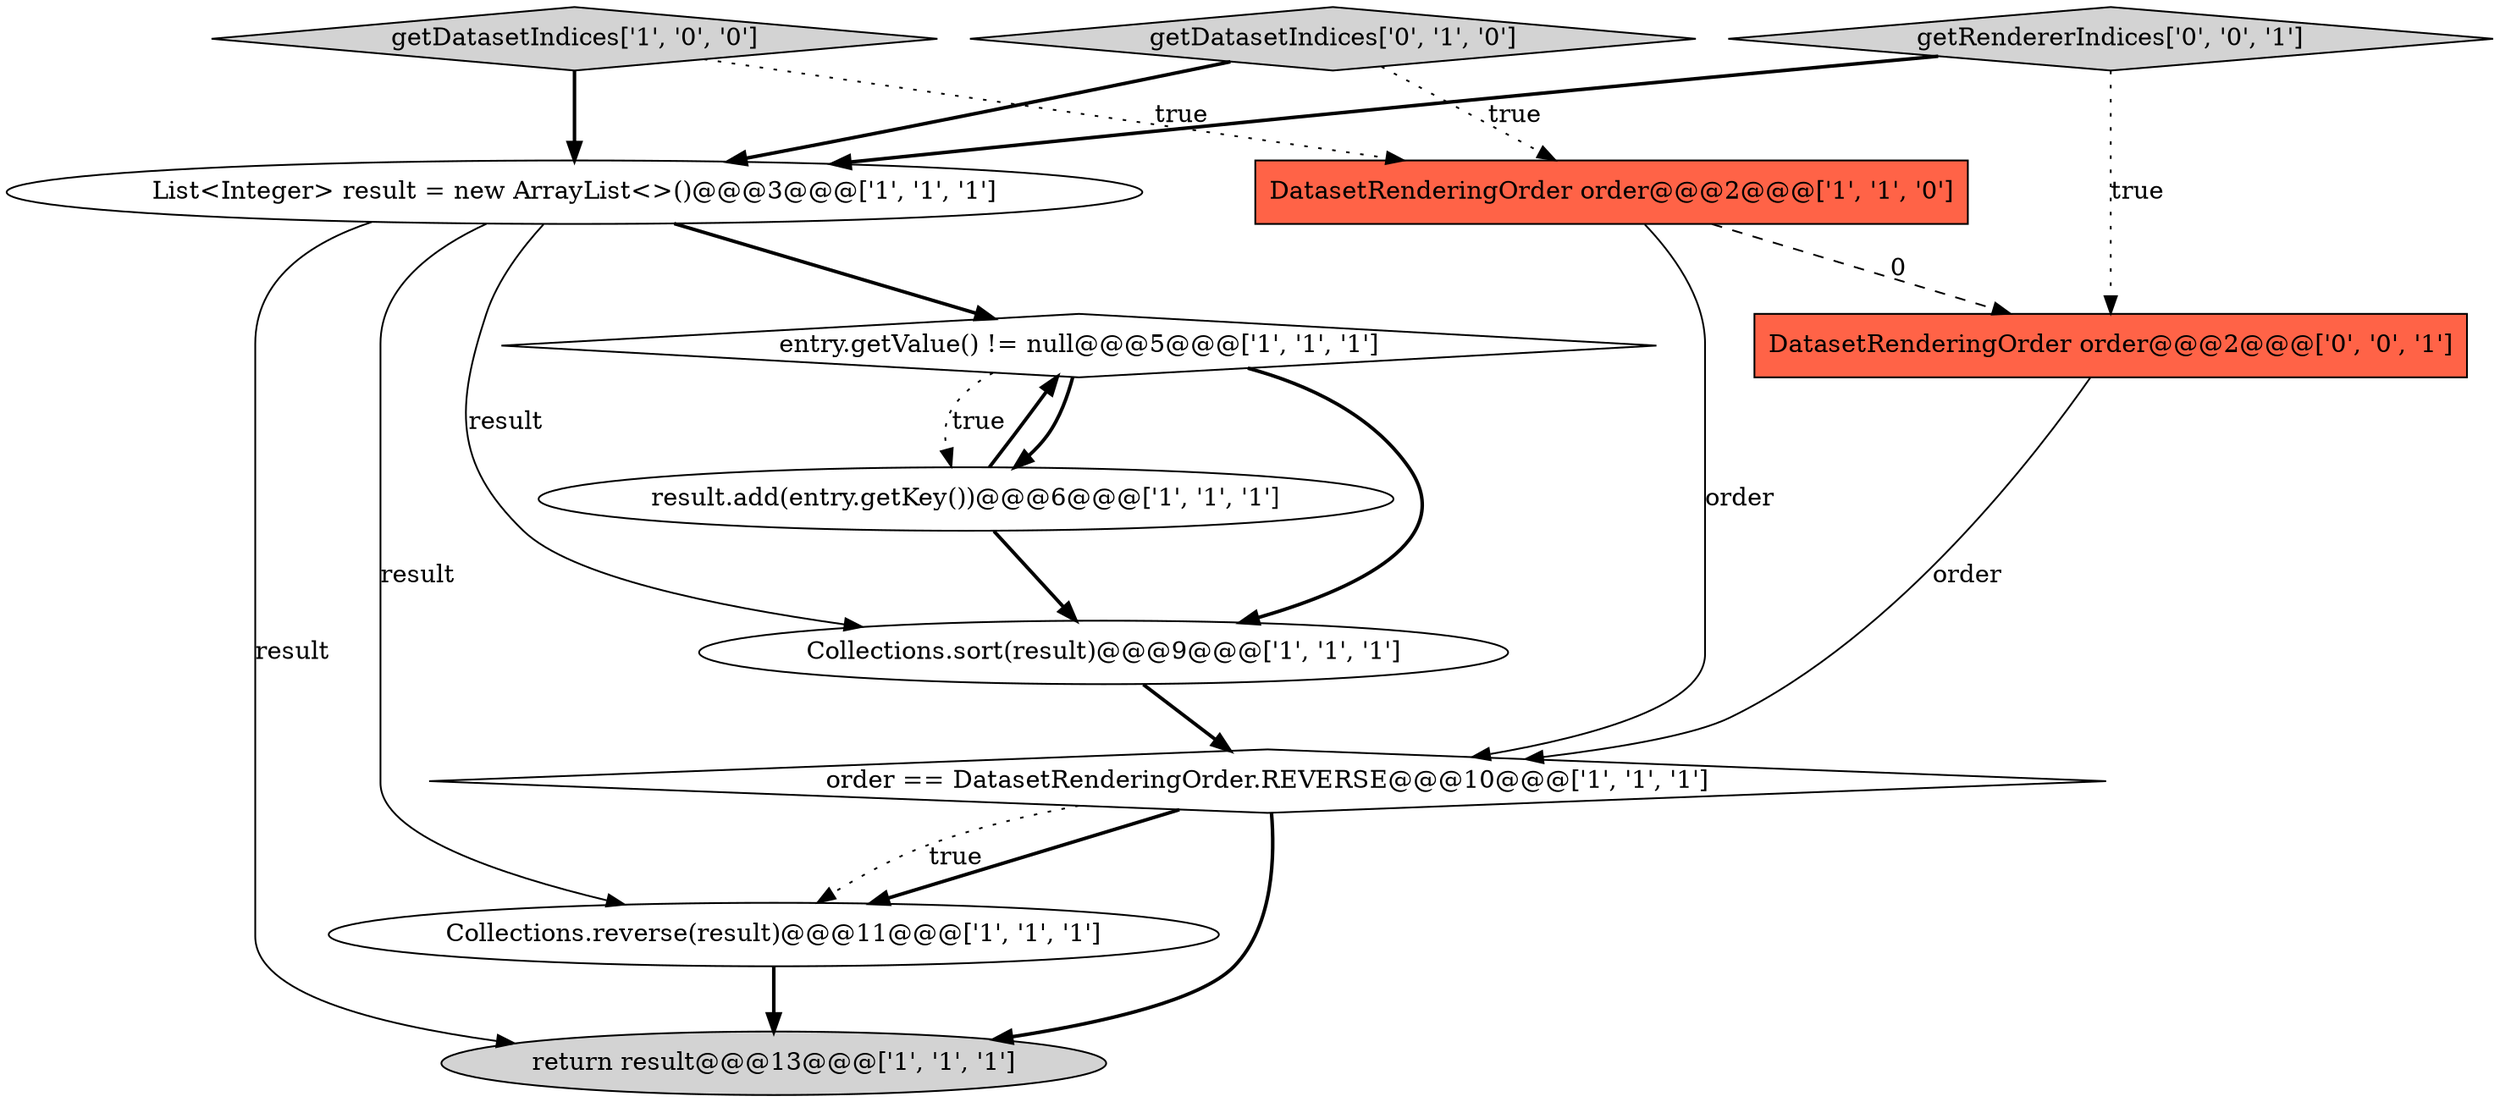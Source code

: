 digraph {
6 [style = filled, label = "entry.getValue() != null@@@5@@@['1', '1', '1']", fillcolor = white, shape = diamond image = "AAA0AAABBB1BBB"];
10 [style = filled, label = "DatasetRenderingOrder order@@@2@@@['0', '0', '1']", fillcolor = tomato, shape = box image = "AAA0AAABBB3BBB"];
2 [style = filled, label = "Collections.reverse(result)@@@11@@@['1', '1', '1']", fillcolor = white, shape = ellipse image = "AAA0AAABBB1BBB"];
11 [style = filled, label = "getRendererIndices['0', '0', '1']", fillcolor = lightgray, shape = diamond image = "AAA0AAABBB3BBB"];
8 [style = filled, label = "Collections.sort(result)@@@9@@@['1', '1', '1']", fillcolor = white, shape = ellipse image = "AAA0AAABBB1BBB"];
1 [style = filled, label = "List<Integer> result = new ArrayList<>()@@@3@@@['1', '1', '1']", fillcolor = white, shape = ellipse image = "AAA0AAABBB1BBB"];
5 [style = filled, label = "return result@@@13@@@['1', '1', '1']", fillcolor = lightgray, shape = ellipse image = "AAA0AAABBB1BBB"];
0 [style = filled, label = "DatasetRenderingOrder order@@@2@@@['1', '1', '0']", fillcolor = tomato, shape = box image = "AAA0AAABBB1BBB"];
4 [style = filled, label = "order == DatasetRenderingOrder.REVERSE@@@10@@@['1', '1', '1']", fillcolor = white, shape = diamond image = "AAA0AAABBB1BBB"];
9 [style = filled, label = "getDatasetIndices['0', '1', '0']", fillcolor = lightgray, shape = diamond image = "AAA0AAABBB2BBB"];
3 [style = filled, label = "result.add(entry.getKey())@@@6@@@['1', '1', '1']", fillcolor = white, shape = ellipse image = "AAA0AAABBB1BBB"];
7 [style = filled, label = "getDatasetIndices['1', '0', '0']", fillcolor = lightgray, shape = diamond image = "AAA0AAABBB1BBB"];
0->4 [style = solid, label="order"];
11->10 [style = dotted, label="true"];
8->4 [style = bold, label=""];
9->0 [style = dotted, label="true"];
2->5 [style = bold, label=""];
4->5 [style = bold, label=""];
1->8 [style = solid, label="result"];
10->4 [style = solid, label="order"];
0->10 [style = dashed, label="0"];
11->1 [style = bold, label=""];
1->6 [style = bold, label=""];
6->8 [style = bold, label=""];
4->2 [style = bold, label=""];
3->6 [style = bold, label=""];
6->3 [style = bold, label=""];
3->8 [style = bold, label=""];
1->5 [style = solid, label="result"];
6->3 [style = dotted, label="true"];
7->0 [style = dotted, label="true"];
7->1 [style = bold, label=""];
9->1 [style = bold, label=""];
4->2 [style = dotted, label="true"];
1->2 [style = solid, label="result"];
}
